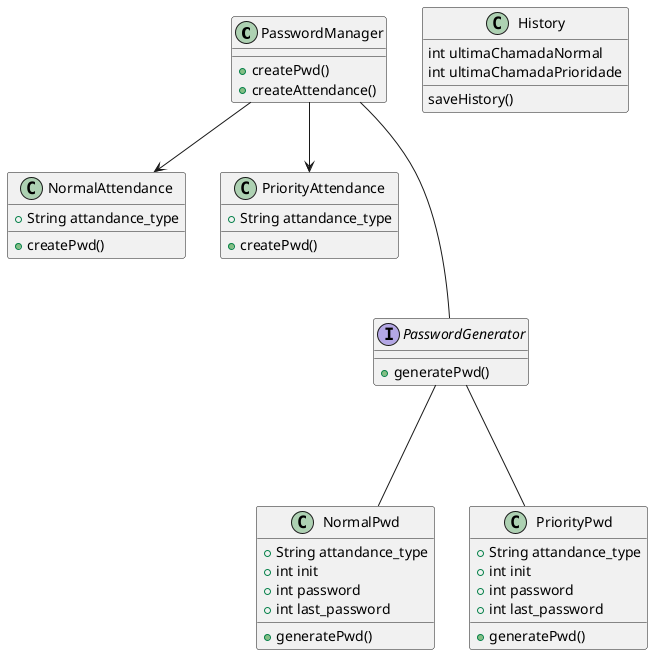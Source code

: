 @startuml Senha

class PasswordManager {
    +createPwd()
    +createAttendance()
}


class NormalAttendance{
    +String attandance_type
    
    +createPwd()
}

class PriorityAttendance{
    +String attandance_type
    
    +createPwd()
}

interface PasswordGenerator{
    +generatePwd()
}

class NormalPwd{
    +String attandance_type
    +int init
    +int password
    +int last_password

    +generatePwd()
}

class PriorityPwd {
    +String attandance_type
    +int init
    +int password
    +int last_password

    +generatePwd()
}

class History{
    int ultimaChamadaNormal
    int ultimaChamadaPrioridade

    saveHistory()
}

PasswordGenerator --- NormalPwd
PasswordGenerator --- PriorityPwd
PasswordManager --- PasswordGenerator
PasswordManager --> NormalAttendance
PasswordManager --> PriorityAttendance

@enduml
